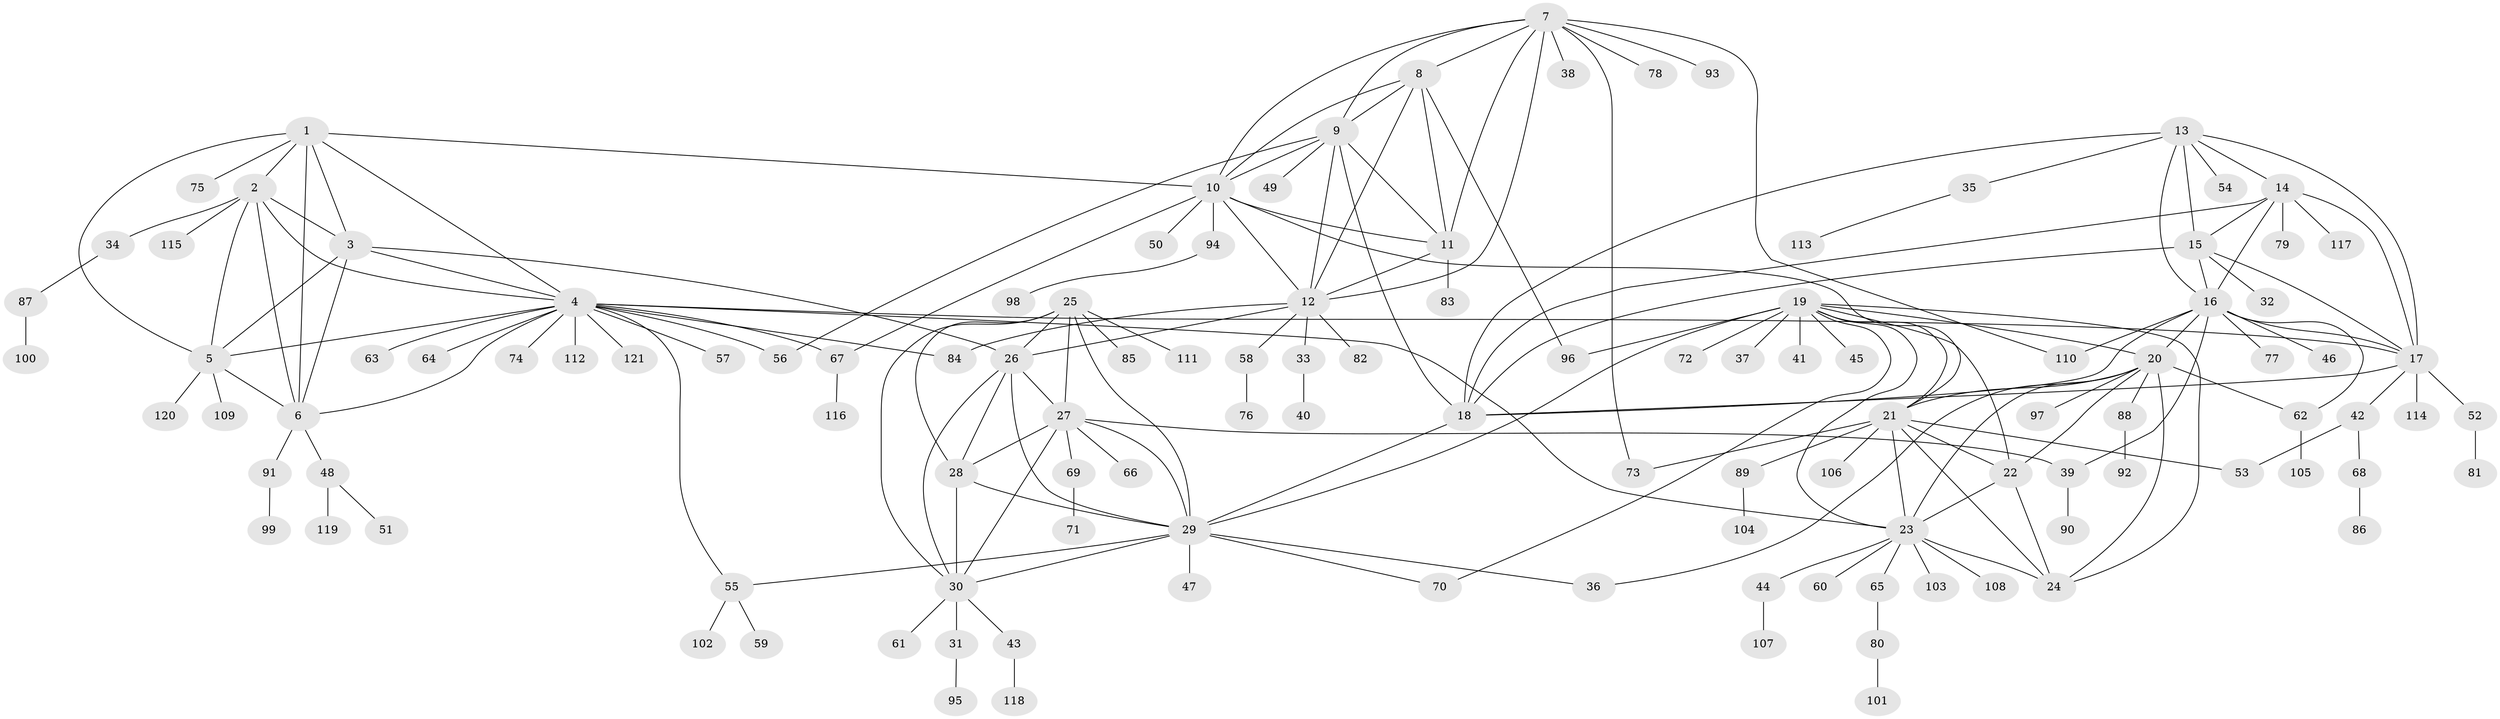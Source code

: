 // coarse degree distribution, {13: 0.01098901098901099, 6: 0.03296703296703297, 7: 0.04395604395604396, 24: 0.01098901098901099, 5: 0.03296703296703297, 8: 0.01098901098901099, 9: 0.03296703296703297, 4: 0.02197802197802198, 10: 0.02197802197802198, 12: 0.01098901098901099, 2: 0.18681318681318682, 1: 0.5604395604395604, 3: 0.02197802197802198}
// Generated by graph-tools (version 1.1) at 2025/42/03/06/25 10:42:09]
// undirected, 121 vertices, 188 edges
graph export_dot {
graph [start="1"]
  node [color=gray90,style=filled];
  1;
  2;
  3;
  4;
  5;
  6;
  7;
  8;
  9;
  10;
  11;
  12;
  13;
  14;
  15;
  16;
  17;
  18;
  19;
  20;
  21;
  22;
  23;
  24;
  25;
  26;
  27;
  28;
  29;
  30;
  31;
  32;
  33;
  34;
  35;
  36;
  37;
  38;
  39;
  40;
  41;
  42;
  43;
  44;
  45;
  46;
  47;
  48;
  49;
  50;
  51;
  52;
  53;
  54;
  55;
  56;
  57;
  58;
  59;
  60;
  61;
  62;
  63;
  64;
  65;
  66;
  67;
  68;
  69;
  70;
  71;
  72;
  73;
  74;
  75;
  76;
  77;
  78;
  79;
  80;
  81;
  82;
  83;
  84;
  85;
  86;
  87;
  88;
  89;
  90;
  91;
  92;
  93;
  94;
  95;
  96;
  97;
  98;
  99;
  100;
  101;
  102;
  103;
  104;
  105;
  106;
  107;
  108;
  109;
  110;
  111;
  112;
  113;
  114;
  115;
  116;
  117;
  118;
  119;
  120;
  121;
  1 -- 2;
  1 -- 3;
  1 -- 4;
  1 -- 5;
  1 -- 6;
  1 -- 10;
  1 -- 75;
  2 -- 3;
  2 -- 4;
  2 -- 5;
  2 -- 6;
  2 -- 34;
  2 -- 115;
  3 -- 4;
  3 -- 5;
  3 -- 6;
  3 -- 26;
  4 -- 5;
  4 -- 6;
  4 -- 17;
  4 -- 23;
  4 -- 55;
  4 -- 56;
  4 -- 57;
  4 -- 63;
  4 -- 64;
  4 -- 67;
  4 -- 74;
  4 -- 84;
  4 -- 112;
  4 -- 121;
  5 -- 6;
  5 -- 109;
  5 -- 120;
  6 -- 48;
  6 -- 91;
  7 -- 8;
  7 -- 9;
  7 -- 10;
  7 -- 11;
  7 -- 12;
  7 -- 38;
  7 -- 73;
  7 -- 78;
  7 -- 93;
  7 -- 110;
  8 -- 9;
  8 -- 10;
  8 -- 11;
  8 -- 12;
  8 -- 96;
  9 -- 10;
  9 -- 11;
  9 -- 12;
  9 -- 18;
  9 -- 49;
  9 -- 56;
  10 -- 11;
  10 -- 12;
  10 -- 21;
  10 -- 50;
  10 -- 67;
  10 -- 94;
  11 -- 12;
  11 -- 83;
  12 -- 26;
  12 -- 33;
  12 -- 58;
  12 -- 82;
  12 -- 84;
  13 -- 14;
  13 -- 15;
  13 -- 16;
  13 -- 17;
  13 -- 18;
  13 -- 35;
  13 -- 54;
  14 -- 15;
  14 -- 16;
  14 -- 17;
  14 -- 18;
  14 -- 79;
  14 -- 117;
  15 -- 16;
  15 -- 17;
  15 -- 18;
  15 -- 32;
  16 -- 17;
  16 -- 18;
  16 -- 20;
  16 -- 39;
  16 -- 46;
  16 -- 62;
  16 -- 77;
  16 -- 110;
  17 -- 18;
  17 -- 42;
  17 -- 52;
  17 -- 114;
  18 -- 29;
  19 -- 20;
  19 -- 21;
  19 -- 22;
  19 -- 23;
  19 -- 24;
  19 -- 29;
  19 -- 37;
  19 -- 41;
  19 -- 45;
  19 -- 70;
  19 -- 72;
  19 -- 96;
  20 -- 21;
  20 -- 22;
  20 -- 23;
  20 -- 24;
  20 -- 36;
  20 -- 62;
  20 -- 88;
  20 -- 97;
  21 -- 22;
  21 -- 23;
  21 -- 24;
  21 -- 53;
  21 -- 73;
  21 -- 89;
  21 -- 106;
  22 -- 23;
  22 -- 24;
  23 -- 24;
  23 -- 44;
  23 -- 60;
  23 -- 65;
  23 -- 103;
  23 -- 108;
  25 -- 26;
  25 -- 27;
  25 -- 28;
  25 -- 29;
  25 -- 30;
  25 -- 85;
  25 -- 111;
  26 -- 27;
  26 -- 28;
  26 -- 29;
  26 -- 30;
  27 -- 28;
  27 -- 29;
  27 -- 30;
  27 -- 39;
  27 -- 66;
  27 -- 69;
  28 -- 29;
  28 -- 30;
  29 -- 30;
  29 -- 36;
  29 -- 47;
  29 -- 55;
  29 -- 70;
  30 -- 31;
  30 -- 43;
  30 -- 61;
  31 -- 95;
  33 -- 40;
  34 -- 87;
  35 -- 113;
  39 -- 90;
  42 -- 53;
  42 -- 68;
  43 -- 118;
  44 -- 107;
  48 -- 51;
  48 -- 119;
  52 -- 81;
  55 -- 59;
  55 -- 102;
  58 -- 76;
  62 -- 105;
  65 -- 80;
  67 -- 116;
  68 -- 86;
  69 -- 71;
  80 -- 101;
  87 -- 100;
  88 -- 92;
  89 -- 104;
  91 -- 99;
  94 -- 98;
}
